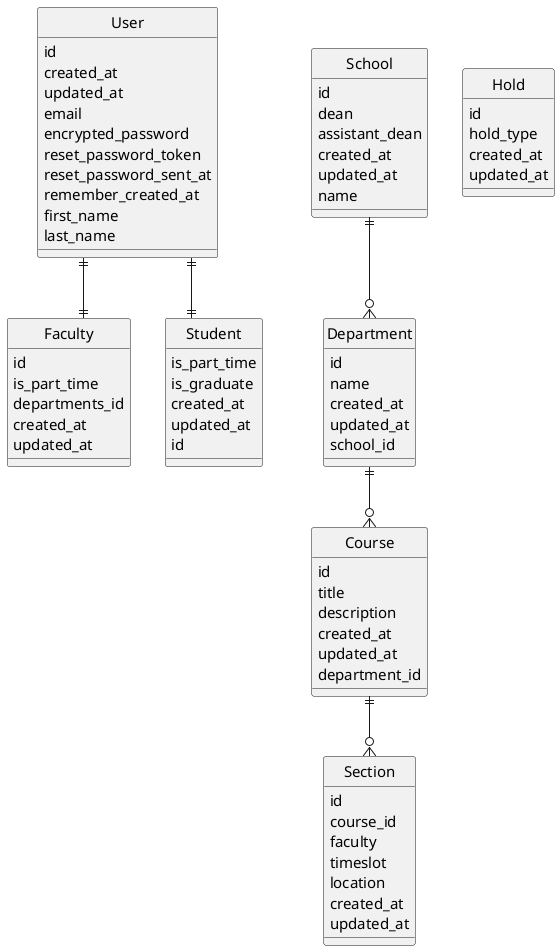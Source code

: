 @startuml

hide circle
skinparam linetype ortho
skinparam shadowing false
skinparam monochrome true
skinparam DefaultFontName Helvetica
skinparam DefaultFontSize 15

entity User {
id
created_at
updated_at
email
encrypted_password
reset_password_token
reset_password_sent_at
remember_created_at
first_name
last_name
}
entity Department {
id
name
created_at
updated_at
school_id
}
entity Faculty {
id
is_part_time
departments_id
created_at
updated_at
}
entity Student {
is_part_time
is_graduate
created_at
updated_at
id
}
entity Section {
id
course_id
faculty
timeslot
location
created_at
updated_at
}
entity Course {
id
title
description
created_at
updated_at
department_id
}
entity Hold {
id
hold_type
created_at
updated_at
}
entity School {
id
dean
assistant_dean
created_at
updated_at
name
}

User ||--|| Student
User ||--|| Faculty
Department ||--o{ Course
Course ||--o{ Section
School ||--o{ Department

@enduml
